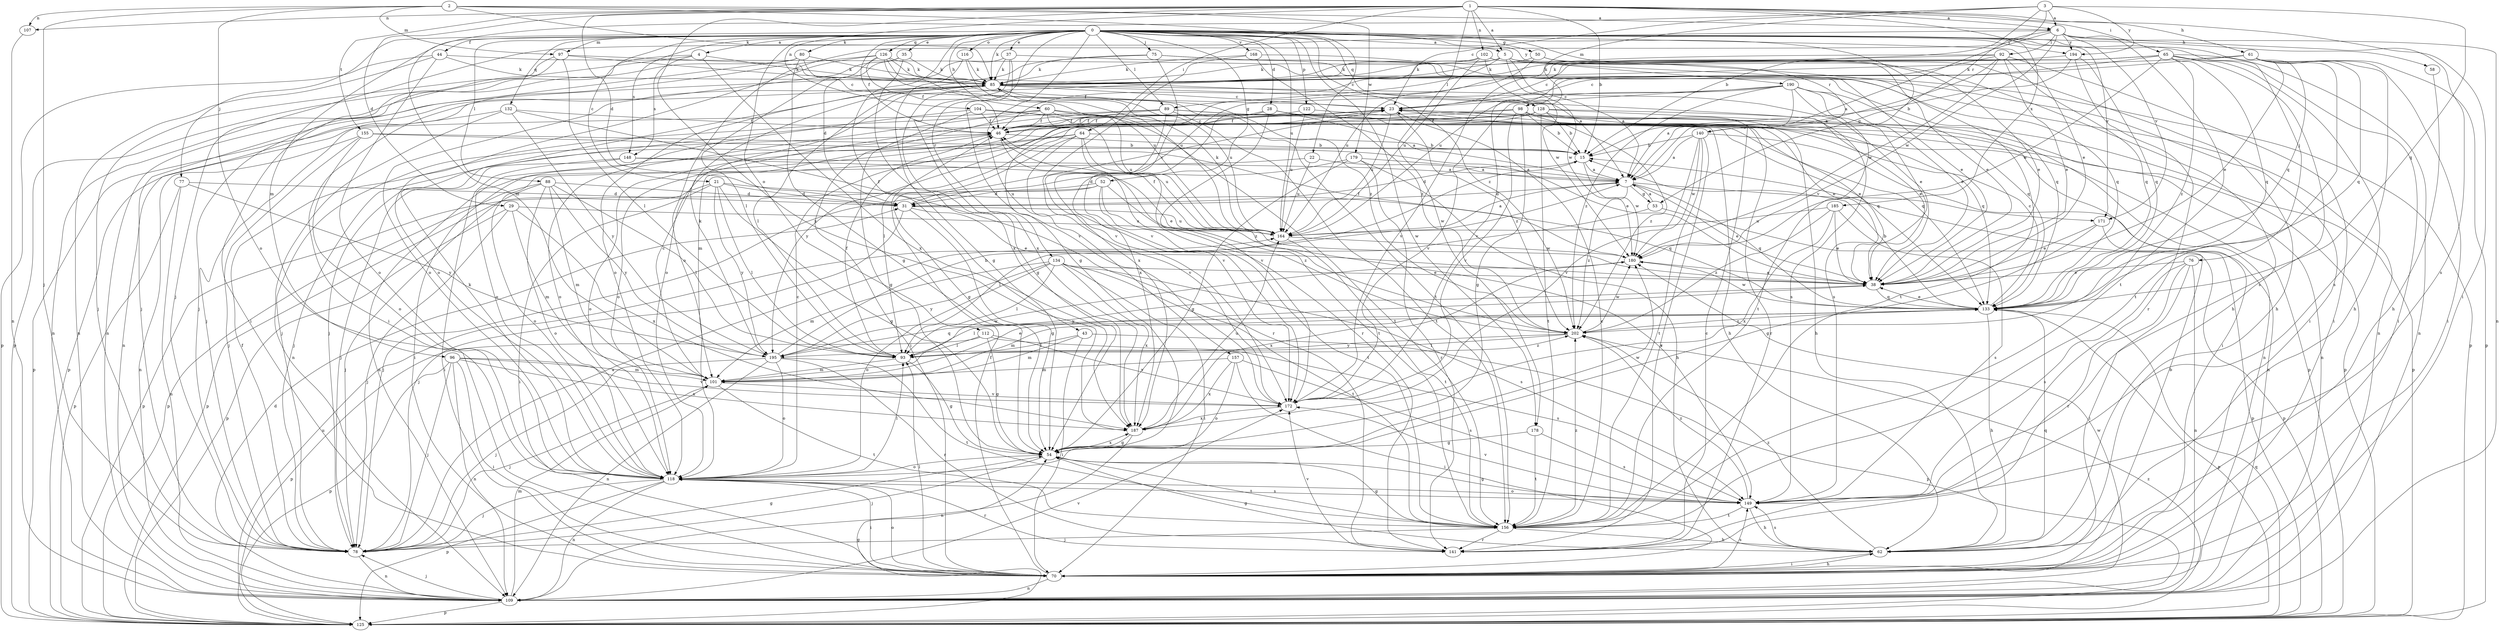 strict digraph  {
0;
1;
2;
3;
4;
5;
6;
7;
15;
21;
22;
23;
28;
29;
31;
35;
37;
38;
43;
44;
46;
50;
52;
53;
54;
58;
60;
61;
62;
64;
65;
70;
75;
76;
77;
78;
80;
85;
88;
89;
92;
93;
96;
97;
98;
101;
102;
104;
107;
109;
112;
116;
118;
122;
125;
126;
128;
132;
133;
134;
140;
141;
148;
149;
155;
156;
157;
164;
168;
171;
172;
178;
179;
180;
185;
187;
190;
194;
195;
202;
0 -> 4  [label=a];
0 -> 5  [label=a];
0 -> 21  [label=c];
0 -> 28  [label=d];
0 -> 35  [label=e];
0 -> 37  [label=e];
0 -> 38  [label=e];
0 -> 43  [label=f];
0 -> 44  [label=f];
0 -> 46  [label=f];
0 -> 50  [label=g];
0 -> 52  [label=g];
0 -> 53  [label=g];
0 -> 58  [label=h];
0 -> 60  [label=h];
0 -> 75  [label=j];
0 -> 76  [label=j];
0 -> 77  [label=j];
0 -> 80  [label=k];
0 -> 85  [label=k];
0 -> 88  [label=l];
0 -> 89  [label=l];
0 -> 96  [label=m];
0 -> 97  [label=m];
0 -> 112  [label=o];
0 -> 116  [label=o];
0 -> 122  [label=p];
0 -> 126  [label=q];
0 -> 128  [label=q];
0 -> 132  [label=q];
0 -> 133  [label=q];
0 -> 134  [label=r];
0 -> 140  [label=r];
0 -> 148  [label=s];
0 -> 157  [label=u];
0 -> 164  [label=u];
0 -> 168  [label=v];
0 -> 171  [label=v];
0 -> 178  [label=w];
0 -> 190  [label=y];
0 -> 194  [label=y];
0 -> 202  [label=z];
1 -> 5  [label=a];
1 -> 6  [label=a];
1 -> 15  [label=b];
1 -> 29  [label=d];
1 -> 31  [label=d];
1 -> 61  [label=h];
1 -> 64  [label=i];
1 -> 65  [label=i];
1 -> 70  [label=i];
1 -> 102  [label=n];
1 -> 104  [label=n];
1 -> 107  [label=n];
1 -> 155  [label=t];
1 -> 178  [label=w];
1 -> 185  [label=x];
1 -> 187  [label=x];
2 -> 6  [label=a];
2 -> 22  [label=c];
2 -> 78  [label=j];
2 -> 85  [label=k];
2 -> 97  [label=m];
2 -> 107  [label=n];
2 -> 118  [label=o];
2 -> 179  [label=w];
3 -> 6  [label=a];
3 -> 15  [label=b];
3 -> 23  [label=c];
3 -> 98  [label=m];
3 -> 101  [label=m];
3 -> 133  [label=q];
3 -> 140  [label=r];
3 -> 194  [label=y];
4 -> 85  [label=k];
4 -> 109  [label=n];
4 -> 125  [label=p];
4 -> 148  [label=s];
4 -> 187  [label=x];
5 -> 7  [label=a];
5 -> 38  [label=e];
5 -> 46  [label=f];
5 -> 62  [label=h];
5 -> 85  [label=k];
5 -> 89  [label=l];
5 -> 180  [label=w];
6 -> 7  [label=a];
6 -> 78  [label=j];
6 -> 92  [label=l];
6 -> 109  [label=n];
6 -> 118  [label=o];
6 -> 149  [label=s];
6 -> 156  [label=t];
6 -> 171  [label=v];
6 -> 180  [label=w];
6 -> 194  [label=y];
7 -> 31  [label=d];
7 -> 38  [label=e];
7 -> 53  [label=g];
7 -> 133  [label=q];
7 -> 171  [label=v];
7 -> 202  [label=z];
15 -> 7  [label=a];
15 -> 31  [label=d];
15 -> 180  [label=w];
21 -> 31  [label=d];
21 -> 54  [label=g];
21 -> 70  [label=i];
21 -> 93  [label=l];
21 -> 125  [label=p];
21 -> 133  [label=q];
21 -> 195  [label=y];
22 -> 7  [label=a];
22 -> 118  [label=o];
22 -> 164  [label=u];
23 -> 46  [label=f];
23 -> 70  [label=i];
23 -> 78  [label=j];
23 -> 109  [label=n];
23 -> 164  [label=u];
23 -> 202  [label=z];
28 -> 7  [label=a];
28 -> 38  [label=e];
28 -> 46  [label=f];
28 -> 125  [label=p];
28 -> 172  [label=v];
28 -> 187  [label=x];
29 -> 78  [label=j];
29 -> 101  [label=m];
29 -> 125  [label=p];
29 -> 164  [label=u];
29 -> 187  [label=x];
31 -> 23  [label=c];
31 -> 38  [label=e];
31 -> 54  [label=g];
31 -> 78  [label=j];
31 -> 164  [label=u];
35 -> 31  [label=d];
35 -> 85  [label=k];
35 -> 118  [label=o];
35 -> 187  [label=x];
37 -> 38  [label=e];
37 -> 78  [label=j];
37 -> 85  [label=k];
37 -> 172  [label=v];
37 -> 187  [label=x];
38 -> 133  [label=q];
38 -> 195  [label=y];
43 -> 70  [label=i];
43 -> 93  [label=l];
43 -> 101  [label=m];
43 -> 125  [label=p];
44 -> 85  [label=k];
44 -> 109  [label=n];
44 -> 118  [label=o];
44 -> 125  [label=p];
44 -> 133  [label=q];
46 -> 15  [label=b];
46 -> 23  [label=c];
46 -> 109  [label=n];
46 -> 118  [label=o];
46 -> 202  [label=z];
50 -> 38  [label=e];
50 -> 62  [label=h];
50 -> 85  [label=k];
50 -> 164  [label=u];
52 -> 31  [label=d];
52 -> 78  [label=j];
52 -> 125  [label=p];
52 -> 149  [label=s];
52 -> 156  [label=t];
52 -> 202  [label=z];
53 -> 7  [label=a];
53 -> 93  [label=l];
53 -> 125  [label=p];
54 -> 78  [label=j];
54 -> 118  [label=o];
54 -> 156  [label=t];
54 -> 180  [label=w];
54 -> 187  [label=x];
58 -> 62  [label=h];
60 -> 46  [label=f];
60 -> 70  [label=i];
60 -> 118  [label=o];
60 -> 125  [label=p];
60 -> 133  [label=q];
60 -> 141  [label=r];
60 -> 156  [label=t];
60 -> 164  [label=u];
61 -> 23  [label=c];
61 -> 38  [label=e];
61 -> 70  [label=i];
61 -> 85  [label=k];
61 -> 125  [label=p];
61 -> 133  [label=q];
61 -> 149  [label=s];
61 -> 156  [label=t];
62 -> 54  [label=g];
62 -> 70  [label=i];
62 -> 133  [label=q];
62 -> 149  [label=s];
62 -> 202  [label=z];
64 -> 15  [label=b];
64 -> 54  [label=g];
64 -> 70  [label=i];
64 -> 78  [label=j];
64 -> 156  [label=t];
64 -> 164  [label=u];
64 -> 172  [label=v];
65 -> 23  [label=c];
65 -> 62  [label=h];
65 -> 70  [label=i];
65 -> 85  [label=k];
65 -> 109  [label=n];
65 -> 133  [label=q];
65 -> 149  [label=s];
65 -> 164  [label=u];
65 -> 172  [label=v];
65 -> 180  [label=w];
65 -> 202  [label=z];
70 -> 15  [label=b];
70 -> 46  [label=f];
70 -> 62  [label=h];
70 -> 93  [label=l];
70 -> 109  [label=n];
70 -> 118  [label=o];
70 -> 149  [label=s];
75 -> 85  [label=k];
75 -> 109  [label=n];
75 -> 118  [label=o];
75 -> 133  [label=q];
75 -> 172  [label=v];
76 -> 38  [label=e];
76 -> 70  [label=i];
76 -> 109  [label=n];
76 -> 141  [label=r];
76 -> 149  [label=s];
77 -> 31  [label=d];
77 -> 109  [label=n];
77 -> 125  [label=p];
77 -> 195  [label=y];
78 -> 7  [label=a];
78 -> 46  [label=f];
78 -> 54  [label=g];
78 -> 109  [label=n];
80 -> 23  [label=c];
80 -> 54  [label=g];
80 -> 78  [label=j];
80 -> 85  [label=k];
80 -> 109  [label=n];
85 -> 23  [label=c];
85 -> 38  [label=e];
85 -> 54  [label=g];
85 -> 78  [label=j];
85 -> 93  [label=l];
85 -> 109  [label=n];
85 -> 149  [label=s];
85 -> 164  [label=u];
88 -> 31  [label=d];
88 -> 78  [label=j];
88 -> 93  [label=l];
88 -> 101  [label=m];
88 -> 118  [label=o];
88 -> 125  [label=p];
88 -> 195  [label=y];
89 -> 38  [label=e];
89 -> 46  [label=f];
89 -> 78  [label=j];
89 -> 118  [label=o];
89 -> 125  [label=p];
89 -> 156  [label=t];
89 -> 172  [label=v];
92 -> 7  [label=a];
92 -> 38  [label=e];
92 -> 54  [label=g];
92 -> 70  [label=i];
92 -> 85  [label=k];
92 -> 133  [label=q];
92 -> 172  [label=v];
92 -> 180  [label=w];
93 -> 46  [label=f];
93 -> 54  [label=g];
93 -> 101  [label=m];
93 -> 202  [label=z];
96 -> 70  [label=i];
96 -> 78  [label=j];
96 -> 101  [label=m];
96 -> 109  [label=n];
96 -> 125  [label=p];
96 -> 172  [label=v];
96 -> 187  [label=x];
97 -> 7  [label=a];
97 -> 70  [label=i];
97 -> 78  [label=j];
97 -> 85  [label=k];
97 -> 93  [label=l];
98 -> 15  [label=b];
98 -> 46  [label=f];
98 -> 54  [label=g];
98 -> 109  [label=n];
98 -> 141  [label=r];
98 -> 172  [label=v];
98 -> 195  [label=y];
98 -> 202  [label=z];
101 -> 23  [label=c];
101 -> 38  [label=e];
101 -> 78  [label=j];
101 -> 156  [label=t];
101 -> 172  [label=v];
101 -> 180  [label=w];
102 -> 70  [label=i];
102 -> 85  [label=k];
102 -> 118  [label=o];
102 -> 156  [label=t];
102 -> 164  [label=u];
102 -> 180  [label=w];
104 -> 46  [label=f];
104 -> 54  [label=g];
104 -> 62  [label=h];
104 -> 118  [label=o];
104 -> 133  [label=q];
107 -> 109  [label=n];
109 -> 31  [label=d];
109 -> 78  [label=j];
109 -> 101  [label=m];
109 -> 125  [label=p];
109 -> 172  [label=v];
109 -> 180  [label=w];
112 -> 54  [label=g];
112 -> 93  [label=l];
112 -> 125  [label=p];
112 -> 149  [label=s];
112 -> 172  [label=v];
116 -> 54  [label=g];
116 -> 85  [label=k];
116 -> 164  [label=u];
118 -> 23  [label=c];
118 -> 70  [label=i];
118 -> 78  [label=j];
118 -> 85  [label=k];
118 -> 93  [label=l];
118 -> 109  [label=n];
118 -> 125  [label=p];
118 -> 141  [label=r];
118 -> 149  [label=s];
122 -> 46  [label=f];
122 -> 133  [label=q];
122 -> 164  [label=u];
125 -> 54  [label=g];
125 -> 133  [label=q];
125 -> 164  [label=u];
125 -> 202  [label=z];
126 -> 46  [label=f];
126 -> 70  [label=i];
126 -> 85  [label=k];
126 -> 93  [label=l];
126 -> 118  [label=o];
126 -> 156  [label=t];
126 -> 164  [label=u];
126 -> 202  [label=z];
128 -> 15  [label=b];
128 -> 38  [label=e];
128 -> 46  [label=f];
128 -> 62  [label=h];
128 -> 93  [label=l];
128 -> 101  [label=m];
128 -> 125  [label=p];
128 -> 156  [label=t];
132 -> 46  [label=f];
132 -> 109  [label=n];
132 -> 125  [label=p];
132 -> 141  [label=r];
132 -> 195  [label=y];
133 -> 15  [label=b];
133 -> 23  [label=c];
133 -> 38  [label=e];
133 -> 62  [label=h];
133 -> 93  [label=l];
133 -> 101  [label=m];
133 -> 125  [label=p];
133 -> 180  [label=w];
133 -> 202  [label=z];
134 -> 38  [label=e];
134 -> 70  [label=i];
134 -> 93  [label=l];
134 -> 101  [label=m];
134 -> 118  [label=o];
134 -> 149  [label=s];
134 -> 156  [label=t];
134 -> 187  [label=x];
134 -> 195  [label=y];
140 -> 7  [label=a];
140 -> 15  [label=b];
140 -> 109  [label=n];
140 -> 141  [label=r];
140 -> 156  [label=t];
140 -> 172  [label=v];
140 -> 180  [label=w];
141 -> 23  [label=c];
141 -> 172  [label=v];
148 -> 7  [label=a];
148 -> 38  [label=e];
148 -> 70  [label=i];
148 -> 78  [label=j];
149 -> 54  [label=g];
149 -> 62  [label=h];
149 -> 118  [label=o];
149 -> 156  [label=t];
149 -> 172  [label=v];
149 -> 202  [label=z];
155 -> 15  [label=b];
155 -> 38  [label=e];
155 -> 78  [label=j];
155 -> 109  [label=n];
155 -> 118  [label=o];
156 -> 23  [label=c];
156 -> 54  [label=g];
156 -> 62  [label=h];
156 -> 78  [label=j];
156 -> 141  [label=r];
156 -> 202  [label=z];
157 -> 70  [label=i];
157 -> 101  [label=m];
157 -> 118  [label=o];
157 -> 149  [label=s];
157 -> 187  [label=x];
164 -> 7  [label=a];
164 -> 46  [label=f];
164 -> 85  [label=k];
164 -> 156  [label=t];
164 -> 180  [label=w];
168 -> 85  [label=k];
168 -> 125  [label=p];
168 -> 172  [label=v];
168 -> 202  [label=z];
171 -> 38  [label=e];
171 -> 54  [label=g];
171 -> 125  [label=p];
172 -> 187  [label=x];
178 -> 54  [label=g];
178 -> 149  [label=s];
178 -> 156  [label=t];
179 -> 7  [label=a];
179 -> 31  [label=d];
179 -> 54  [label=g];
179 -> 62  [label=h];
179 -> 141  [label=r];
180 -> 38  [label=e];
180 -> 46  [label=f];
180 -> 187  [label=x];
185 -> 38  [label=e];
185 -> 149  [label=s];
185 -> 164  [label=u];
185 -> 187  [label=x];
185 -> 202  [label=z];
187 -> 54  [label=g];
187 -> 109  [label=n];
187 -> 164  [label=u];
190 -> 7  [label=a];
190 -> 23  [label=c];
190 -> 38  [label=e];
190 -> 133  [label=q];
190 -> 149  [label=s];
190 -> 156  [label=t];
190 -> 172  [label=v];
190 -> 187  [label=x];
190 -> 202  [label=z];
194 -> 15  [label=b];
194 -> 85  [label=k];
194 -> 133  [label=q];
194 -> 141  [label=r];
195 -> 15  [label=b];
195 -> 78  [label=j];
195 -> 85  [label=k];
195 -> 109  [label=n];
195 -> 118  [label=o];
195 -> 133  [label=q];
195 -> 141  [label=r];
195 -> 156  [label=t];
202 -> 93  [label=l];
202 -> 180  [label=w];
202 -> 195  [label=y];
}
